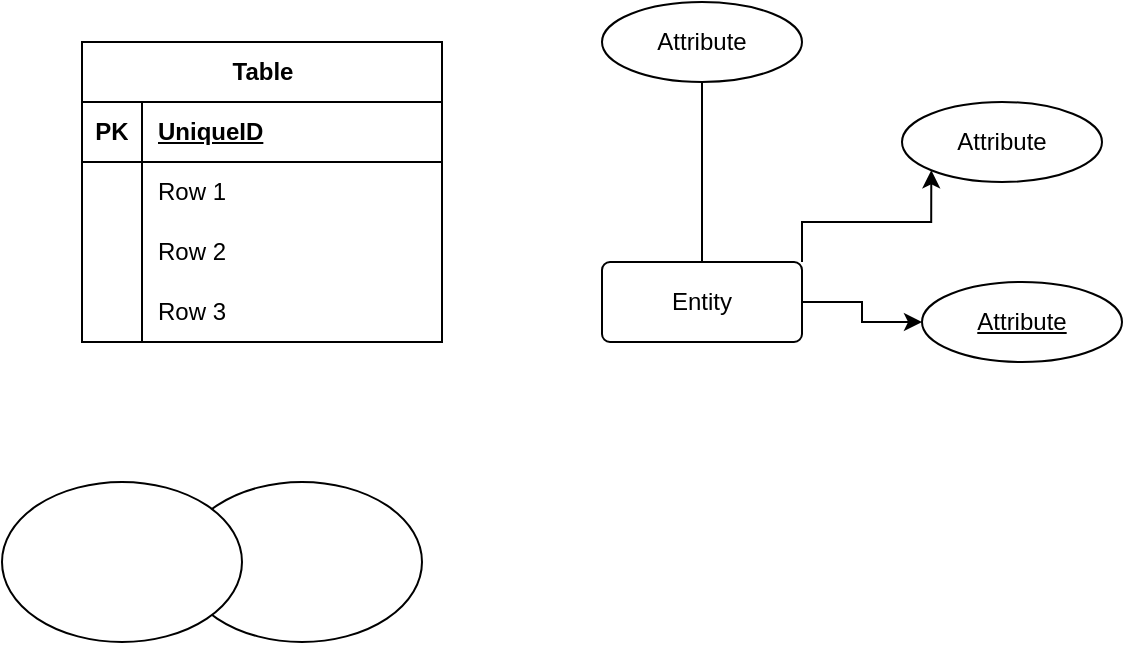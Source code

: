 <mxfile version="24.7.16">
  <diagram id="R2lEEEUBdFMjLlhIrx00" name="Page-1">
    <mxGraphModel dx="1050" dy="557" grid="1" gridSize="10" guides="1" tooltips="1" connect="1" arrows="1" fold="1" page="1" pageScale="1" pageWidth="850" pageHeight="1100" math="0" shadow="0" extFonts="Permanent Marker^https://fonts.googleapis.com/css?family=Permanent+Marker">
      <root>
        <mxCell id="0" />
        <mxCell id="1" parent="0" />
        <mxCell id="sAetE2GYRfhIYr7-Ddh0-5" value="Table" style="shape=table;startSize=30;container=1;collapsible=1;childLayout=tableLayout;fixedRows=1;rowLines=0;fontStyle=1;align=center;resizeLast=1;html=1;" parent="1" vertex="1">
          <mxGeometry x="280" y="100" width="180" height="150" as="geometry" />
        </mxCell>
        <mxCell id="sAetE2GYRfhIYr7-Ddh0-6" value="" style="shape=tableRow;horizontal=0;startSize=0;swimlaneHead=0;swimlaneBody=0;fillColor=none;collapsible=0;dropTarget=0;points=[[0,0.5],[1,0.5]];portConstraint=eastwest;top=0;left=0;right=0;bottom=1;" parent="sAetE2GYRfhIYr7-Ddh0-5" vertex="1">
          <mxGeometry y="30" width="180" height="30" as="geometry" />
        </mxCell>
        <mxCell id="sAetE2GYRfhIYr7-Ddh0-7" value="PK" style="shape=partialRectangle;connectable=0;fillColor=none;top=0;left=0;bottom=0;right=0;fontStyle=1;overflow=hidden;whiteSpace=wrap;html=1;" parent="sAetE2GYRfhIYr7-Ddh0-6" vertex="1">
          <mxGeometry width="30" height="30" as="geometry">
            <mxRectangle width="30" height="30" as="alternateBounds" />
          </mxGeometry>
        </mxCell>
        <mxCell id="sAetE2GYRfhIYr7-Ddh0-8" value="UniqueID" style="shape=partialRectangle;connectable=0;fillColor=none;top=0;left=0;bottom=0;right=0;align=left;spacingLeft=6;fontStyle=5;overflow=hidden;whiteSpace=wrap;html=1;" parent="sAetE2GYRfhIYr7-Ddh0-6" vertex="1">
          <mxGeometry x="30" width="150" height="30" as="geometry">
            <mxRectangle width="150" height="30" as="alternateBounds" />
          </mxGeometry>
        </mxCell>
        <mxCell id="sAetE2GYRfhIYr7-Ddh0-9" value="" style="shape=tableRow;horizontal=0;startSize=0;swimlaneHead=0;swimlaneBody=0;fillColor=none;collapsible=0;dropTarget=0;points=[[0,0.5],[1,0.5]];portConstraint=eastwest;top=0;left=0;right=0;bottom=0;" parent="sAetE2GYRfhIYr7-Ddh0-5" vertex="1">
          <mxGeometry y="60" width="180" height="30" as="geometry" />
        </mxCell>
        <mxCell id="sAetE2GYRfhIYr7-Ddh0-10" value="" style="shape=partialRectangle;connectable=0;fillColor=none;top=0;left=0;bottom=0;right=0;editable=1;overflow=hidden;whiteSpace=wrap;html=1;" parent="sAetE2GYRfhIYr7-Ddh0-9" vertex="1">
          <mxGeometry width="30" height="30" as="geometry">
            <mxRectangle width="30" height="30" as="alternateBounds" />
          </mxGeometry>
        </mxCell>
        <mxCell id="sAetE2GYRfhIYr7-Ddh0-11" value="Row 1" style="shape=partialRectangle;connectable=0;fillColor=none;top=0;left=0;bottom=0;right=0;align=left;spacingLeft=6;overflow=hidden;whiteSpace=wrap;html=1;" parent="sAetE2GYRfhIYr7-Ddh0-9" vertex="1">
          <mxGeometry x="30" width="150" height="30" as="geometry">
            <mxRectangle width="150" height="30" as="alternateBounds" />
          </mxGeometry>
        </mxCell>
        <mxCell id="sAetE2GYRfhIYr7-Ddh0-12" value="" style="shape=tableRow;horizontal=0;startSize=0;swimlaneHead=0;swimlaneBody=0;fillColor=none;collapsible=0;dropTarget=0;points=[[0,0.5],[1,0.5]];portConstraint=eastwest;top=0;left=0;right=0;bottom=0;" parent="sAetE2GYRfhIYr7-Ddh0-5" vertex="1">
          <mxGeometry y="90" width="180" height="30" as="geometry" />
        </mxCell>
        <mxCell id="sAetE2GYRfhIYr7-Ddh0-13" value="" style="shape=partialRectangle;connectable=0;fillColor=none;top=0;left=0;bottom=0;right=0;editable=1;overflow=hidden;whiteSpace=wrap;html=1;" parent="sAetE2GYRfhIYr7-Ddh0-12" vertex="1">
          <mxGeometry width="30" height="30" as="geometry">
            <mxRectangle width="30" height="30" as="alternateBounds" />
          </mxGeometry>
        </mxCell>
        <mxCell id="sAetE2GYRfhIYr7-Ddh0-14" value="Row 2" style="shape=partialRectangle;connectable=0;fillColor=none;top=0;left=0;bottom=0;right=0;align=left;spacingLeft=6;overflow=hidden;whiteSpace=wrap;html=1;" parent="sAetE2GYRfhIYr7-Ddh0-12" vertex="1">
          <mxGeometry x="30" width="150" height="30" as="geometry">
            <mxRectangle width="150" height="30" as="alternateBounds" />
          </mxGeometry>
        </mxCell>
        <mxCell id="sAetE2GYRfhIYr7-Ddh0-15" value="" style="shape=tableRow;horizontal=0;startSize=0;swimlaneHead=0;swimlaneBody=0;fillColor=none;collapsible=0;dropTarget=0;points=[[0,0.5],[1,0.5]];portConstraint=eastwest;top=0;left=0;right=0;bottom=0;" parent="sAetE2GYRfhIYr7-Ddh0-5" vertex="1">
          <mxGeometry y="120" width="180" height="30" as="geometry" />
        </mxCell>
        <mxCell id="sAetE2GYRfhIYr7-Ddh0-16" value="" style="shape=partialRectangle;connectable=0;fillColor=none;top=0;left=0;bottom=0;right=0;editable=1;overflow=hidden;whiteSpace=wrap;html=1;" parent="sAetE2GYRfhIYr7-Ddh0-15" vertex="1">
          <mxGeometry width="30" height="30" as="geometry">
            <mxRectangle width="30" height="30" as="alternateBounds" />
          </mxGeometry>
        </mxCell>
        <mxCell id="sAetE2GYRfhIYr7-Ddh0-17" value="Row 3" style="shape=partialRectangle;connectable=0;fillColor=none;top=0;left=0;bottom=0;right=0;align=left;spacingLeft=6;overflow=hidden;whiteSpace=wrap;html=1;" parent="sAetE2GYRfhIYr7-Ddh0-15" vertex="1">
          <mxGeometry x="30" width="150" height="30" as="geometry">
            <mxRectangle width="150" height="30" as="alternateBounds" />
          </mxGeometry>
        </mxCell>
        <mxCell id="sAetE2GYRfhIYr7-Ddh0-26" style="edgeStyle=orthogonalEdgeStyle;rounded=0;orthogonalLoop=1;jettySize=auto;html=1;exitX=1;exitY=0;exitDx=0;exitDy=0;entryX=0;entryY=1;entryDx=0;entryDy=0;" parent="1" source="sAetE2GYRfhIYr7-Ddh0-18" target="sAetE2GYRfhIYr7-Ddh0-20" edge="1">
          <mxGeometry relative="1" as="geometry" />
        </mxCell>
        <mxCell id="sAetE2GYRfhIYr7-Ddh0-27" value="" style="edgeStyle=orthogonalEdgeStyle;rounded=0;orthogonalLoop=1;jettySize=auto;html=1;" parent="1" source="sAetE2GYRfhIYr7-Ddh0-18" target="sAetE2GYRfhIYr7-Ddh0-21" edge="1">
          <mxGeometry relative="1" as="geometry" />
        </mxCell>
        <mxCell id="sAetE2GYRfhIYr7-Ddh0-18" value="Entity" style="rounded=1;arcSize=10;whiteSpace=wrap;html=1;align=center;" parent="1" vertex="1">
          <mxGeometry x="540" y="210" width="100" height="40" as="geometry" />
        </mxCell>
        <mxCell id="sAetE2GYRfhIYr7-Ddh0-19" value="Attribute" style="ellipse;whiteSpace=wrap;html=1;align=center;" parent="1" vertex="1">
          <mxGeometry x="540" y="80" width="100" height="40" as="geometry" />
        </mxCell>
        <mxCell id="sAetE2GYRfhIYr7-Ddh0-20" value="Attribute" style="ellipse;whiteSpace=wrap;html=1;align=center;" parent="1" vertex="1">
          <mxGeometry x="690" y="130" width="100" height="40" as="geometry" />
        </mxCell>
        <mxCell id="sAetE2GYRfhIYr7-Ddh0-21" value="Attribute" style="ellipse;whiteSpace=wrap;html=1;align=center;fontStyle=4;" parent="1" vertex="1">
          <mxGeometry x="700" y="220" width="100" height="40" as="geometry" />
        </mxCell>
        <mxCell id="sAetE2GYRfhIYr7-Ddh0-25" value="" style="endArrow=none;html=1;rounded=0;exitX=0.5;exitY=0;exitDx=0;exitDy=0;entryX=0.5;entryY=1;entryDx=0;entryDy=0;" parent="1" source="sAetE2GYRfhIYr7-Ddh0-18" target="sAetE2GYRfhIYr7-Ddh0-19" edge="1">
          <mxGeometry relative="1" as="geometry">
            <mxPoint x="490" y="149.5" as="sourcePoint" />
            <mxPoint x="650" y="149.5" as="targetPoint" />
          </mxGeometry>
        </mxCell>
        <mxCell id="zqKc_lV13aRhkfLXDSWY-1" value="" style="ellipse;whiteSpace=wrap;html=1;" vertex="1" parent="1">
          <mxGeometry x="330" y="320" width="120" height="80" as="geometry" />
        </mxCell>
        <mxCell id="zqKc_lV13aRhkfLXDSWY-2" value="" style="ellipse;whiteSpace=wrap;html=1;" vertex="1" parent="1">
          <mxGeometry x="240" y="320" width="120" height="80" as="geometry" />
        </mxCell>
      </root>
    </mxGraphModel>
  </diagram>
</mxfile>
